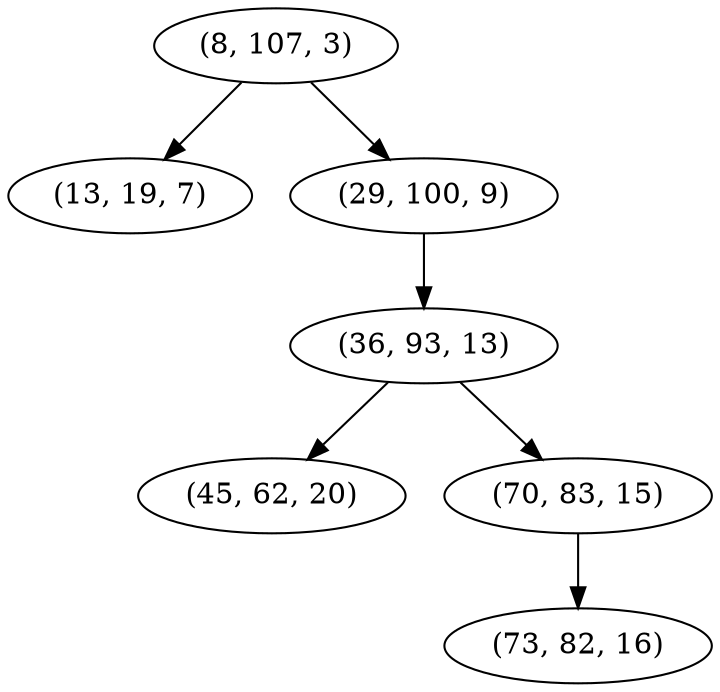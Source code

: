digraph tree {
    "(8, 107, 3)";
    "(13, 19, 7)";
    "(29, 100, 9)";
    "(36, 93, 13)";
    "(45, 62, 20)";
    "(70, 83, 15)";
    "(73, 82, 16)";
    "(8, 107, 3)" -> "(13, 19, 7)";
    "(8, 107, 3)" -> "(29, 100, 9)";
    "(29, 100, 9)" -> "(36, 93, 13)";
    "(36, 93, 13)" -> "(45, 62, 20)";
    "(36, 93, 13)" -> "(70, 83, 15)";
    "(70, 83, 15)" -> "(73, 82, 16)";
}
